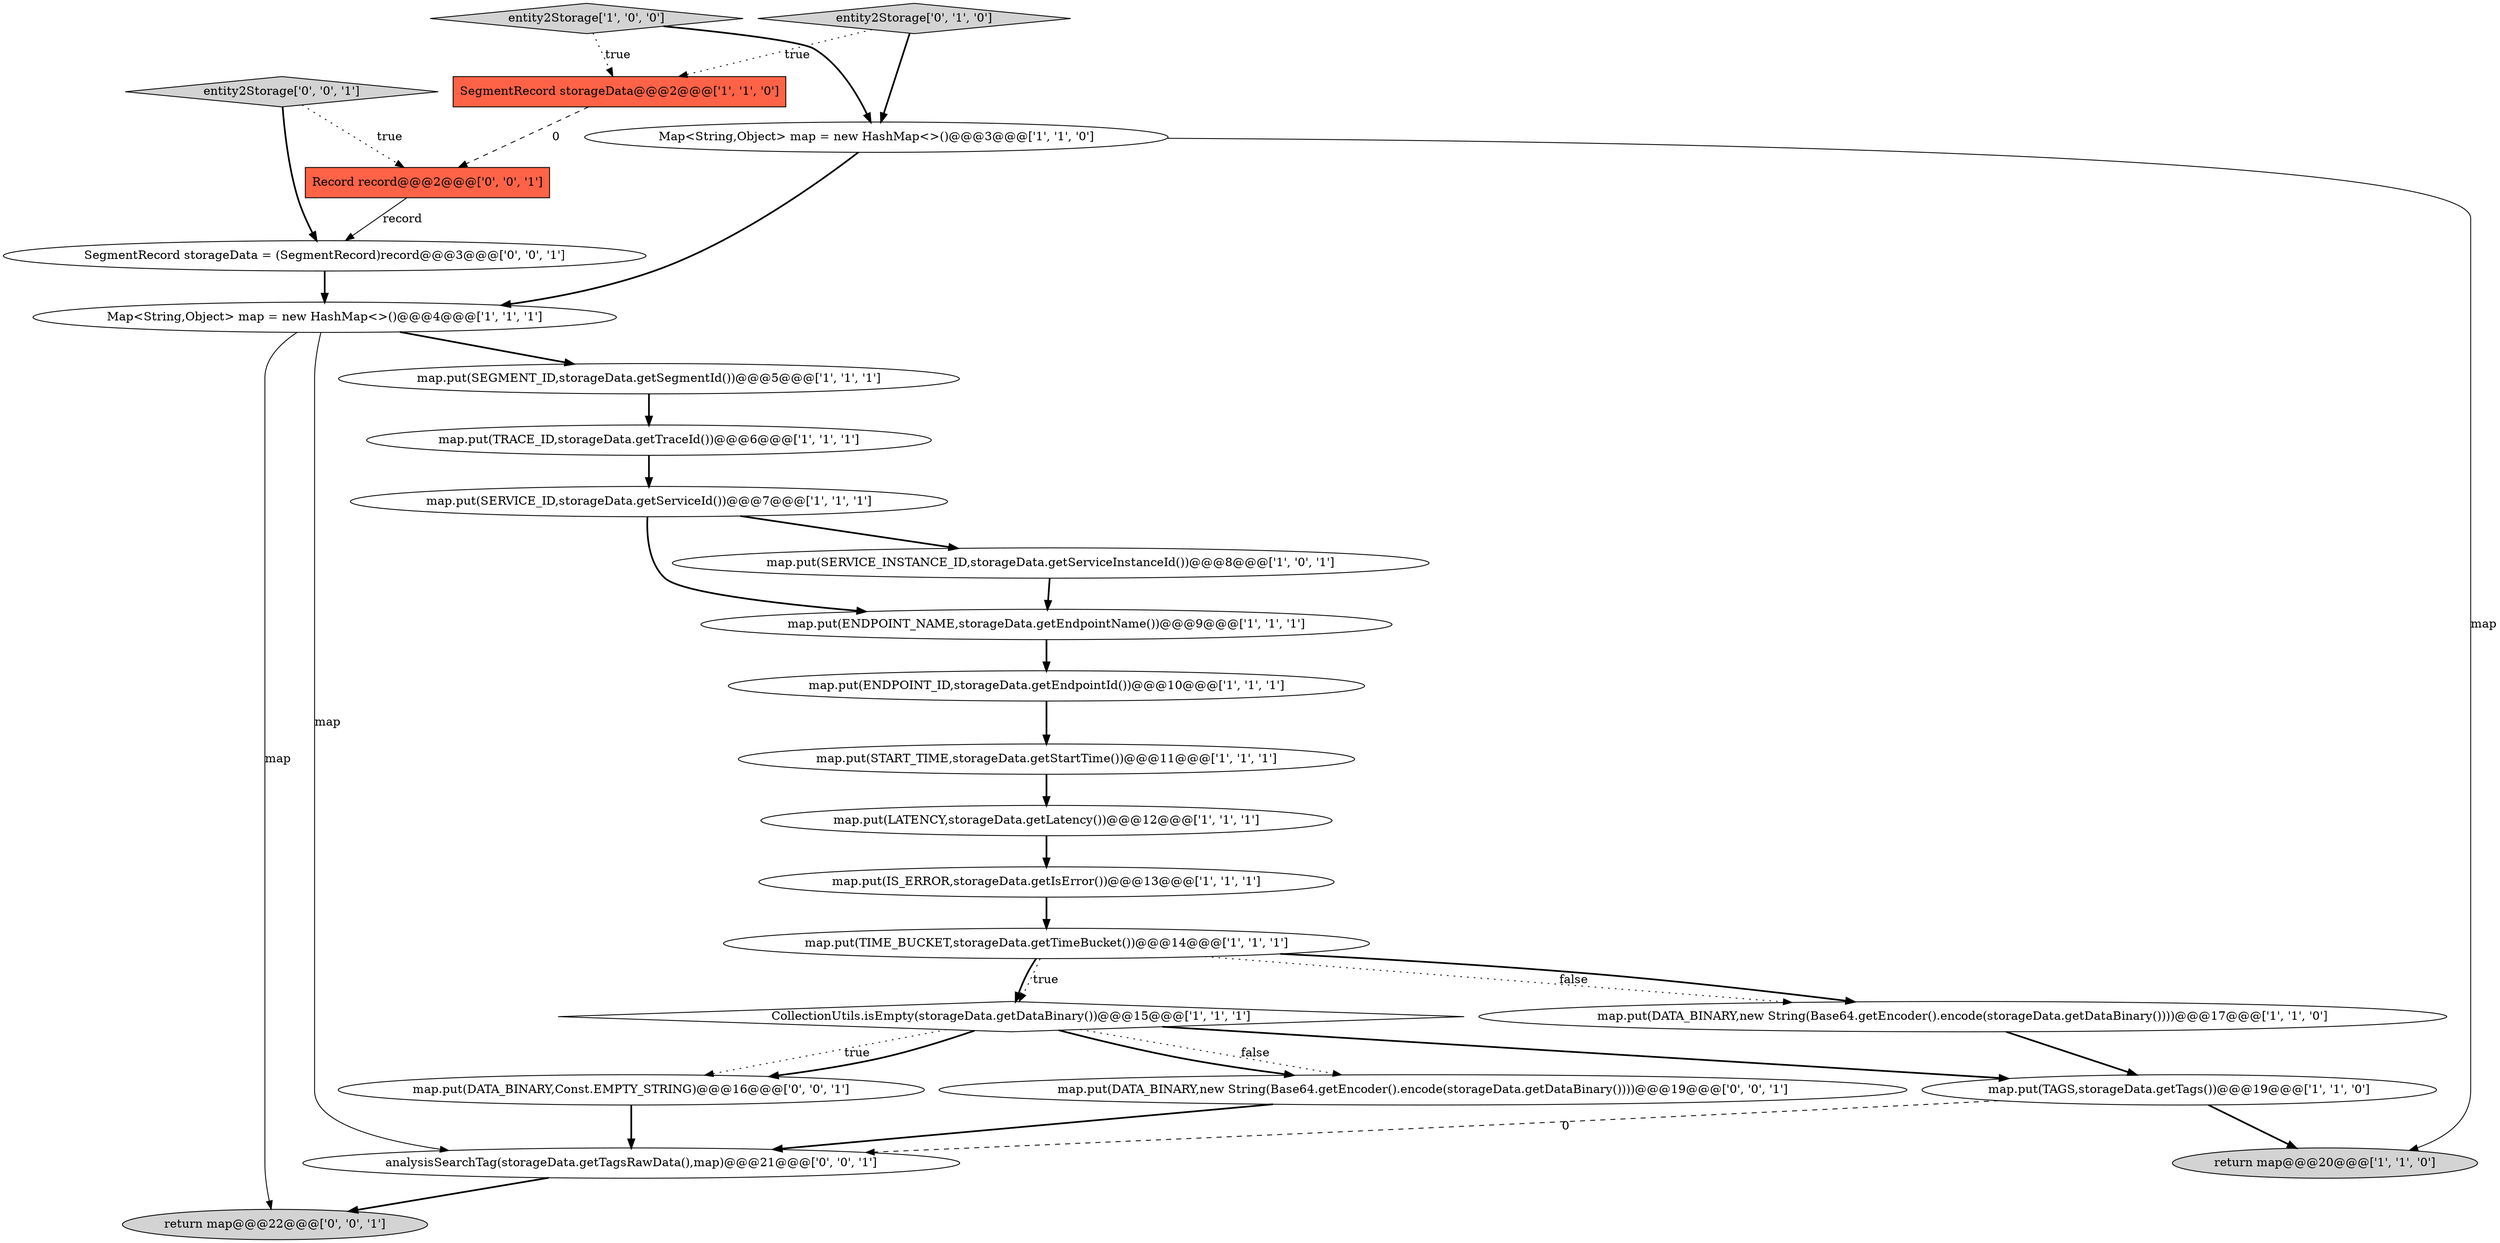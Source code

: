 digraph {
11 [style = filled, label = "map.put(LATENCY,storageData.getLatency())@@@12@@@['1', '1', '1']", fillcolor = white, shape = ellipse image = "AAA0AAABBB1BBB"];
9 [style = filled, label = "CollectionUtils.isEmpty(storageData.getDataBinary())@@@15@@@['1', '1', '1']", fillcolor = white, shape = diamond image = "AAA0AAABBB1BBB"];
20 [style = filled, label = "analysisSearchTag(storageData.getTagsRawData(),map)@@@21@@@['0', '0', '1']", fillcolor = white, shape = ellipse image = "AAA0AAABBB3BBB"];
19 [style = filled, label = "map.put(DATA_BINARY,Const.EMPTY_STRING)@@@16@@@['0', '0', '1']", fillcolor = white, shape = ellipse image = "AAA0AAABBB3BBB"];
0 [style = filled, label = "map.put(ENDPOINT_NAME,storageData.getEndpointName())@@@9@@@['1', '1', '1']", fillcolor = white, shape = ellipse image = "AAA0AAABBB1BBB"];
7 [style = filled, label = "map.put(IS_ERROR,storageData.getIsError())@@@13@@@['1', '1', '1']", fillcolor = white, shape = ellipse image = "AAA0AAABBB1BBB"];
8 [style = filled, label = "map.put(SEGMENT_ID,storageData.getSegmentId())@@@5@@@['1', '1', '1']", fillcolor = white, shape = ellipse image = "AAA0AAABBB1BBB"];
10 [style = filled, label = "return map@@@20@@@['1', '1', '0']", fillcolor = lightgray, shape = ellipse image = "AAA0AAABBB1BBB"];
5 [style = filled, label = "Map<String,Object> map = new HashMap<>()@@@4@@@['1', '1', '1']", fillcolor = white, shape = ellipse image = "AAA0AAABBB1BBB"];
16 [style = filled, label = "map.put(START_TIME,storageData.getStartTime())@@@11@@@['1', '1', '1']", fillcolor = white, shape = ellipse image = "AAA0AAABBB1BBB"];
6 [style = filled, label = "entity2Storage['1', '0', '0']", fillcolor = lightgray, shape = diamond image = "AAA0AAABBB1BBB"];
13 [style = filled, label = "map.put(TAGS,storageData.getTags())@@@19@@@['1', '1', '0']", fillcolor = white, shape = ellipse image = "AAA0AAABBB1BBB"];
14 [style = filled, label = "map.put(SERVICE_ID,storageData.getServiceId())@@@7@@@['1', '1', '1']", fillcolor = white, shape = ellipse image = "AAA0AAABBB1BBB"];
3 [style = filled, label = "SegmentRecord storageData@@@2@@@['1', '1', '0']", fillcolor = tomato, shape = box image = "AAA0AAABBB1BBB"];
2 [style = filled, label = "map.put(DATA_BINARY,new String(Base64.getEncoder().encode(storageData.getDataBinary())))@@@17@@@['1', '1', '0']", fillcolor = white, shape = ellipse image = "AAA0AAABBB1BBB"];
12 [style = filled, label = "map.put(SERVICE_INSTANCE_ID,storageData.getServiceInstanceId())@@@8@@@['1', '0', '1']", fillcolor = white, shape = ellipse image = "AAA0AAABBB1BBB"];
23 [style = filled, label = "map.put(DATA_BINARY,new String(Base64.getEncoder().encode(storageData.getDataBinary())))@@@19@@@['0', '0', '1']", fillcolor = white, shape = ellipse image = "AAA0AAABBB3BBB"];
1 [style = filled, label = "map.put(TIME_BUCKET,storageData.getTimeBucket())@@@14@@@['1', '1', '1']", fillcolor = white, shape = ellipse image = "AAA0AAABBB1BBB"];
21 [style = filled, label = "SegmentRecord storageData = (SegmentRecord)record@@@3@@@['0', '0', '1']", fillcolor = white, shape = ellipse image = "AAA0AAABBB3BBB"];
4 [style = filled, label = "map.put(TRACE_ID,storageData.getTraceId())@@@6@@@['1', '1', '1']", fillcolor = white, shape = ellipse image = "AAA0AAABBB1BBB"];
18 [style = filled, label = "entity2Storage['0', '1', '0']", fillcolor = lightgray, shape = diamond image = "AAA0AAABBB2BBB"];
25 [style = filled, label = "Record record@@@2@@@['0', '0', '1']", fillcolor = tomato, shape = box image = "AAA0AAABBB3BBB"];
22 [style = filled, label = "entity2Storage['0', '0', '1']", fillcolor = lightgray, shape = diamond image = "AAA0AAABBB3BBB"];
15 [style = filled, label = "Map<String,Object> map = new HashMap<>()@@@3@@@['1', '1', '0']", fillcolor = white, shape = ellipse image = "AAA0AAABBB1BBB"];
17 [style = filled, label = "map.put(ENDPOINT_ID,storageData.getEndpointId())@@@10@@@['1', '1', '1']", fillcolor = white, shape = ellipse image = "AAA0AAABBB1BBB"];
24 [style = filled, label = "return map@@@22@@@['0', '0', '1']", fillcolor = lightgray, shape = ellipse image = "AAA0AAABBB3BBB"];
13->10 [style = bold, label=""];
5->8 [style = bold, label=""];
4->14 [style = bold, label=""];
23->20 [style = bold, label=""];
7->1 [style = bold, label=""];
16->11 [style = bold, label=""];
25->21 [style = solid, label="record"];
0->17 [style = bold, label=""];
13->20 [style = dashed, label="0"];
19->20 [style = bold, label=""];
22->25 [style = dotted, label="true"];
18->15 [style = bold, label=""];
22->21 [style = bold, label=""];
9->23 [style = dotted, label="false"];
12->0 [style = bold, label=""];
1->9 [style = bold, label=""];
6->15 [style = bold, label=""];
15->5 [style = bold, label=""];
5->24 [style = solid, label="map"];
2->13 [style = bold, label=""];
1->2 [style = dotted, label="false"];
9->23 [style = bold, label=""];
21->5 [style = bold, label=""];
9->19 [style = dotted, label="true"];
15->10 [style = solid, label="map"];
14->0 [style = bold, label=""];
1->9 [style = dotted, label="true"];
14->12 [style = bold, label=""];
18->3 [style = dotted, label="true"];
9->19 [style = bold, label=""];
5->20 [style = solid, label="map"];
1->2 [style = bold, label=""];
8->4 [style = bold, label=""];
6->3 [style = dotted, label="true"];
20->24 [style = bold, label=""];
11->7 [style = bold, label=""];
17->16 [style = bold, label=""];
9->13 [style = bold, label=""];
3->25 [style = dashed, label="0"];
}
